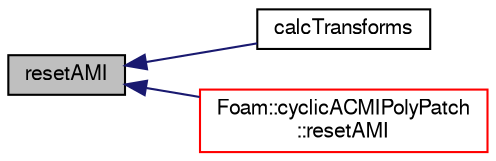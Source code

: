 digraph "resetAMI"
{
  bgcolor="transparent";
  edge [fontname="FreeSans",fontsize="10",labelfontname="FreeSans",labelfontsize="10"];
  node [fontname="FreeSans",fontsize="10",shape=record];
  rankdir="LR";
  Node435 [label="resetAMI",height=0.2,width=0.4,color="black", fillcolor="grey75", style="filled", fontcolor="black"];
  Node435 -> Node436 [dir="back",color="midnightblue",fontsize="10",style="solid",fontname="FreeSans"];
  Node436 [label="calcTransforms",height=0.2,width=0.4,color="black",URL="$a24946.html#afb48497736bbafb1fbb000cd218d1779",tooltip="Recalculate the transformation tensors. "];
  Node435 -> Node437 [dir="back",color="midnightblue",fontsize="10",style="solid",fontname="FreeSans"];
  Node437 [label="Foam::cyclicACMIPolyPatch\l::resetAMI",height=0.2,width=0.4,color="red",URL="$a24926.html#a8137f810e4a5638bd9eaaa9c7d7132b8",tooltip="Reset the AMI interpolator. "];
}
